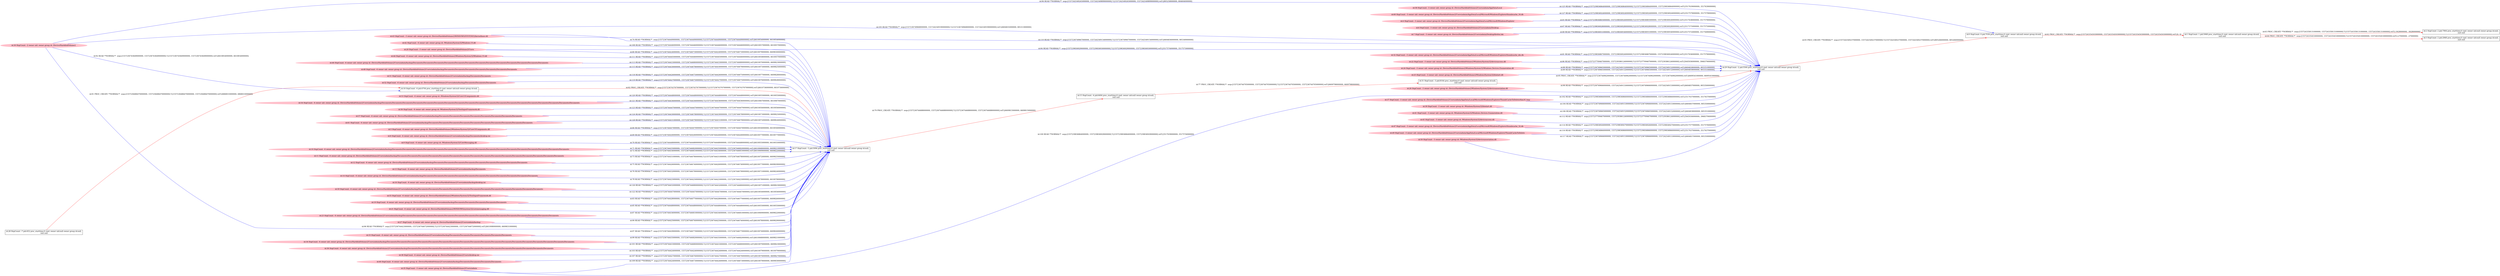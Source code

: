 digraph  {
rankdir=LR
"61"[color=pink,label="id:61 HopCount: -6 owner uid: owner group id: /Device/HarddiskVolume2/Users/admin/backup/Documents/Documents/Documents/Documents/Documents/Documents/Documents/Documents/Documents/Documents ", shape=oval,style=filled];
"17"[color=black,label="id:17 HopCount: -5 pid:5096 proc_starttime:0 cmd: owner uid:null owner group id:null,\n null null", shape=box,style=solid];
"61" -> "17" [id=128,__obj="READ"color=blue,label="id:128 READ **NORMAL**  seqs:[1557236744431000000, 1557236744679000000] T:[1557236744431000000, 1557236744679000000] relT:[6610072000000, 6609824000000]",style=solid];
"0"[color=black,label="id:0 HopCount: 0 pid:7036 proc_starttime:0 cmd: owner uid:null owner group id:null,\n null null", shape=box,style=solid];
"1"[color=black,label="id:1 HopCount: 1 pid:5068 proc_starttime:0 cmd: owner uid:null owner group id:null,\n null null", shape=box,style=solid];
"0" -> "1" [id=62,__obj="PROC_CREATE"color=red,label="id:62 PROC_CREATE **NORMAL**  seqs:[1557243354503000000, 1557243354503000000] T:[1557243354503000000, 1557243354503000000] relT:[0, 0]",style=solid];
"2"[color=black,label="id:2 HopCount: 2 pid:7904 proc_starttime:0 cmd: owner uid:null owner group id:null,\n null null", shape=box,style=solid];
"1" -> "2" [id=63,__obj="PROC_CREATE"color=red,label="id:63 PROC_CREATE **NORMAL**  seqs:[1557243358131000000, 1557243358131000000] T:[1557243358131000000, 1557243358131000000] relT:[-3628000000, -3628000000]",style=solid];
"3"[color=black,label="id:3 HopCount: 2 pid:2068 proc_starttime:0 cmd: owner uid:null owner group id:null,\n null null", shape=box,style=solid];
"1" -> "3" [id=64,__obj="PROC_CREATE"color=red,label="id:64 PROC_CREATE **NORMAL**  seqs:[1557243354530000000, 1557243354530000000] T:[1557243354530000000, 1557243354530000000] relT:[-27000000, -27000000]",style=solid];
"4"[color=pink,label="id:4 HopCount: -3 owner uid: owner group id: /Device/HarddiskVolume2/Users/admin/AppData/Local/Microsoft/Windows/Explorer ", shape=oval,style=filled];
"29"[color=black,label="id:29 HopCount: -2 pid:5500 proc_starttime:0 cmd: owner uid:null owner group id:null,\n null null", shape=box,style=solid];
"4" -> "29" [id=65,__obj="READ"color=blue,label="id:65 READ **NORMAL**  seqs:[1557239836865000000, 1557239836924000000] T:[1557239836865000000, 1557239836924000000] relT:[3517638000000, 3517579000000]",style=solid];
"5"[color=pink,label="id:5 HopCount: -6 owner uid: owner group id: /Device/HarddiskVolume2/Windows/System32/CoreUIComponents.dll ", shape=oval,style=filled];
"5" -> "17" [id=66,__obj="READ"color=blue,label="id:66 READ **NORMAL**  seqs:[1557236744447000000, 1557236744447000000] T:[1557236744447000000, 1557236744447000000] relT:[6610056000000, 6610056000000]",style=solid];
"6"[color=pink,label="id:6 HopCount: -3 owner uid: owner group id: /Device/HarddiskVolume2/Users/admin/Desktop ", shape=oval,style=filled];
"6" -> "29" [id=67,__obj="READ"color=blue,label="id:67 READ **NORMAL**  seqs:[1557239836928000000, 1557239836928000000] T:[1557239836928000000, 1557239836928000000] relT:[3517575000000, 3517575000000]",style=solid];
"7"[color=pink,label="id:7 HopCount: -3 owner uid: owner group id: /Device/HarddiskVolume2/Users/admin/Desktop/firefox.lnk ", shape=oval,style=filled];
"7" -> "29" [id=68,__obj="READ"color=blue,label="id:68 READ **NORMAL**  seqs:[1557239836931000000, 1557239836934000000] T:[1557239836931000000, 1557239836934000000] relT:[3517572000000, 3517569000000]",style=solid];
"8"[color=pink,label="id:8 HopCount: -6 owner uid: owner group id: /Device/HarddiskVolume2/Users/admin/backup/Documents/desktop.ini ", shape=oval,style=filled];
"8" -> "17" [id=69,__obj="READ"color=blue,label="id:69 READ **NORMAL**  seqs:[1557236744426000000, 1557236744426000000] T:[1557236744426000000, 1557236744426000000] relT:[6610077000000, 6610077000000]",style=solid];
"9"[color=pink,label="id:9 HopCount: -6 owner uid: owner group id: /Windows/System32/CoreMessaging.dll ", shape=oval,style=filled];
"9" -> "17" [id=70,__obj="READ"color=blue,label="id:70 READ **NORMAL**  seqs:[1557236744448000000, 1557236744448000000] T:[1557236744448000000, 1557236744448000000] relT:[6610055000000, 6610055000000]",style=solid];
"10"[color=pink,label="id:10 HopCount: -6 owner uid: owner group id: /Device/HarddiskVolume2/Users/admin/backup/Documents/Documents/Documents/Documents/Documents/Documents/Documents/Documents/Documents/Documents/Documents/Documents/Documents/Documents/Documents/Documents/Documents ", shape=oval,style=filled];
"10" -> "17" [id=71,__obj="READ"color=blue,label="id:71 READ **NORMAL**  seqs:[1557236744435000000, 1557236744682000000] T:[1557236744435000000, 1557236744682000000] relT:[6610068000000, 6609821000000]",style=solid];
"11"[color=pink,label="id:11 HopCount: -6 owner uid: owner group id: /Device/HarddiskVolume2/Users/admin/backup/Documents/Documents/Documents/Documents/Documents/Documents/Documents/Documents/Documents/Documents/Documents/Documents/Documents/Documents/Documents/Documents ", shape=oval,style=filled];
"11" -> "17" [id=72,__obj="READ"color=blue,label="id:72 READ **NORMAL**  seqs:[1557236744434000000, 1557236744681000000] T:[1557236744434000000, 1557236744681000000] relT:[6610069000000, 6609822000000]",style=solid];
"12"[color=pink,label="id:12 HopCount: -6 owner uid: owner group id: /Device/HarddiskVolume2/Users/admin/backup/Documents/Documents/Documents/Documents/Documents/Documents/Documents/Documents/Documents ", shape=oval,style=filled];
"12" -> "17" [id=73,__obj="READ"color=blue,label="id:73 READ **NORMAL**  seqs:[1557236744431000000, 1557236744678000000] T:[1557236744431000000, 1557236744678000000] relT:[6610072000000, 6609825000000]",style=solid];
"43"[color=pink,label="id:43 HopCount: -3 owner uid: owner group id: /Device/HarddiskVolume2/WINDOWS/SYSTEM32/kernelbase.dll ", shape=oval,style=filled];
"43" -> "17" [id=74,__obj="READ"color=blue,label="id:74 READ **NORMAL**  seqs:[1557236744449000000, 1557236744449000000] T:[1557236744449000000, 1557236744449000000] relT:[6610054000000, 6610054000000]",style=solid];
"13"[color=pink,label="id:13 HopCount: -6 owner uid: owner group id: /Device/HarddiskVolume2/Users/admin/backup/Documents ", shape=oval,style=filled];
"13" -> "17" [id=75,__obj="READ"color=blue,label="id:75 READ **NORMAL**  seqs:[1557236744426000000, 1557236744674000000] T:[1557236744426000000, 1557236744674000000] relT:[6610077000000, 6609829000000]",style=solid];
"14"[color=pink,label="id:14 HopCount: -6 owner uid: owner group id: /Device/HarddiskVolume2/Users/admin/backup/Documents/Documents/Documents/Documents/Documents/Documents/Documents/Documents/Documents/Documents/Documents ", shape=oval,style=filled];
"14" -> "17" [id=76,__obj="READ"color=blue,label="id:76 READ **NORMAL**  seqs:[1557236744432000000, 1557236744679000000] T:[1557236744432000000, 1557236744679000000] relT:[6610071000000, 6609824000000]",style=solid];
"15"[color=black,label="id:15 HopCount: -4 pid:6404 proc_starttime:0 cmd: owner uid:null owner group id:null,\n null null", shape=box,style=solid];
"31"[color=black,label="id:31 HopCount: -3 pid:8164 proc_starttime:0 cmd: owner uid:null owner group id:null,\n null null", shape=box,style=solid];
"15" -> "31" [id=77,__obj="PROC_CREATE"color=red,label="id:77 PROC_CREATE **NORMAL**  seqs:[1557236744705000000, 1557236744705000000] T:[1557236744705000000, 1557236744705000000] relT:[6609798000000, 6609798000000]",style=solid];
"16"[color=pink,label="id:16 HopCount: -6 owner uid: owner group id: /Device/HarddiskVolume2/Users/admin/backup/desktop.ini ", shape=oval,style=filled];
"16" -> "17" [id=78,__obj="READ"color=blue,label="id:78 READ **NORMAL**  seqs:[1557236744425000000, 1557236744425000000] T:[1557236744425000000, 1557236744425000000] relT:[6610078000000, 6610078000000]",style=solid];
"17" -> "15" [id=79,__obj="PROC_CREATE"color=red,label="id:79 PROC_CREATE **NORMAL**  seqs:[1557236744688000000, 1557236744688000000] T:[1557236744688000000, 1557236744688000000] relT:[6609815000000, 6609815000000]",style=solid];
"20"[color=pink,label="id:20 HopCount: -3 owner uid: owner group id: /Device/HarddiskVolume2/Users ", shape=oval,style=filled];
"20" -> "17" [id=80,__obj="READ"color=blue,label="id:80 READ **NORMAL**  seqs:[1557236744424000000, 1557236744673000000] T:[1557236744424000000, 1557236744673000000] relT:[6610079000000, 6609830000000]",style=solid];
"32"[color=pink,label="id:32 HopCount: -3 owner uid: owner group id: /Device/HarddiskVolume2/Users/admin/AppData/Local/Microsoft/Windows/Explorer/thumbcache_idx.db ", shape=oval,style=filled];
"32" -> "29" [id=81,__obj="READ"color=blue,label="id:81 READ **NORMAL**  seqs:[1557239836867000000, 1557239836924000000] T:[1557239836867000000, 1557239836924000000] relT:[3517636000000, 3517579000000]",style=solid];
"18"[color=black,label="id:18 HopCount: -6 pid:4704 proc_starttime:0 cmd: owner uid:null owner group id:null,\n null null", shape=box,style=solid];
"18" -> "17" [id=82,__obj="PROC_CREATE"color=red,label="id:82 PROC_CREATE **NORMAL**  seqs:[1557236743767000000, 1557236743767000000] T:[1557236743767000000, 1557236743767000000] relT:[6610736000000, 6610736000000]",style=solid];
"19"[color=pink,label="id:19 HopCount: -6 owner uid: owner group id: /Device/HarddiskVolume2/Users/admin/backup/Documents/Documents/Documents/Documents/Documents ", shape=oval,style=filled];
"19" -> "17" [id=83,__obj="READ"color=blue,label="id:83 READ **NORMAL**  seqs:[1557236744428000000, 1557236744677000000] T:[1557236744428000000, 1557236744677000000] relT:[6610075000000, 6609826000000]",style=solid];
"20" -> "29" [id=84,__obj="READ"color=blue,label="id:84 READ **NORMAL**  seqs:[1557239836929000000, 1557239836930000000] T:[1557239836929000000, 1557239836930000000] relT:[3517574000000, 3517573000000]",style=solid];
"21"[color=pink,label="id:21 HopCount: -6 owner uid: owner group id: /Device/HarddiskVolume2/WINDOWS/system32/coremessaging.dll ", shape=oval,style=filled];
"21" -> "17" [id=85,__obj="READ"color=blue,label="id:85 READ **NORMAL**  seqs:[1557236744448000000, 1557236744448000000] T:[1557236744448000000, 1557236744448000000] relT:[6610055000000, 6610055000000]",style=solid];
"22"[color=pink,label="id:22 HopCount: -3 owner uid: owner group id: /Device/HarddiskVolume2/Windows/System32/deviceaccess.dll ", shape=oval,style=filled];
"22" -> "29" [id=86,__obj="READ"color=blue,label="id:86 READ **NORMAL**  seqs:[1557237709467000000, 1557239386124000000] T:[1557237709467000000, 1557239386124000000] relT:[5645036000000, 3968379000000]",style=solid];
"23"[color=pink,label="id:23 HopCount: -6 owner uid: owner group id: /Device/HarddiskVolume2/Users/admin/backup/Documents/Documents/Documents/Documents/Documents/Documents/Documents/Documents/Documents/Documents/Documents/Documents/Documents/Documents/Documents ", shape=oval,style=filled];
"23" -> "17" [id=87,__obj="READ"color=blue,label="id:87 READ **NORMAL**  seqs:[1557236744434000000, 1557236744681000000] T:[1557236744434000000, 1557236744681000000] relT:[6610069000000, 6609822000000]",style=solid];
"24"[color=pink,label="id:24 HopCount: -3 owner uid: owner group id: /Device/HarddiskVolume2/Windows/System32/Windows.Devices.Enumeration.dll ", shape=oval,style=filled];
"24" -> "29" [id=88,__obj="READ"color=blue,label="id:88 READ **NORMAL**  seqs:[1557236749665000000, 1557242549152000000] T:[1557236749665000000, 1557242549152000000] relT:[6604838000000, 805351000000]",style=solid];
"25"[color=pink,label="id:25 HopCount: -3 owner uid: owner group id: /Device/HarddiskVolume2/Windows/System32/biwinrt.dll ", shape=oval,style=filled];
"25" -> "29" [id=89,__obj="READ"color=blue,label="id:89 READ **NORMAL**  seqs:[1557236749665000000, 1557242549152000000] T:[1557236749665000000, 1557242549152000000] relT:[6604838000000, 805351000000]",style=solid];
"27"[color=pink,label="id:27 HopCount: -6 owner uid: owner group id: /Device/HarddiskVolume2/Users/admin/backup ", shape=oval,style=filled];
"27" -> "17" [id=90,__obj="READ"color=blue,label="id:90 READ **NORMAL**  seqs:[1557236744425000000, 1557236744674000000] T:[1557236744425000000, 1557236744674000000] relT:[6610078000000, 6609829000000]",style=solid];
"28"[color=black,label="id:28 HopCount: -7 pid:452 proc_starttime:0 cmd: owner uid:null owner group id:null,\n null null", shape=box,style=solid];
"28" -> "18" [id=91,__obj="PROC_CREATE"color=red,label="id:91 PROC_CREATE **NORMAL**  seqs:[1557236486470000000, 1557236486470000000] T:[1557236486470000000, 1557236486470000000] relT:[6868033000000, 6868033000000]",style=solid];
"30"[color=pink,label="id:30 HopCount: -2 owner uid: owner group id: /Device/HarddiskVolume2 ", shape=oval,style=filled];
"30" -> "18" [id=92,__obj="READ"color=blue,label="id:92 READ **NORMAL**  seqs:[1557236743649000000, 1557236743649000000] T:[1557236743649000000, 1557236743649000000] relT:[6610854000000, 6610854000000]",style=solid];
"29" -> "0" [id=93,__obj="PROC_CREATE"color=red,label="id:93 PROC_CREATE **NORMAL**  seqs:[1557242549237000000, 1557242549237000000] T:[1557242549237000000, 1557242549237000000] relT:[805266000000, 805266000000]",style=solid];
"30" -> "0" [id=94,__obj="READ"color=blue,label="id:94 READ **NORMAL**  seqs:[1557242549245000000, 1557242549899000000] T:[1557242549245000000, 1557242549899000000] relT:[805258000000, 804604000000]",style=solid];
"31" -> "29" [id=95,__obj="PROC_CREATE"color=red,label="id:95 PROC_CREATE **NORMAL**  seqs:[1557236744962000000, 1557236744962000000] T:[1557236744962000000, 1557236744962000000] relT:[6609541000000, 6609541000000]",style=solid];
"30" -> "17" [id=96,__obj="READ"color=blue,label="id:96 READ **NORMAL**  seqs:[1557236744423000000, 1557236744672000000] T:[1557236744423000000, 1557236744672000000] relT:[6610080000000, 6609831000000]",style=solid];
"33"[color=pink,label="id:33 HopCount: -6 owner uid: owner group id: /Device/HarddiskVolume2/Users/admin/backup/Documents/Documents/Documents/Documents/Documents/Documents ", shape=oval,style=filled];
"33" -> "17" [id=97,__obj="READ"color=blue,label="id:97 READ **NORMAL**  seqs:[1557236744429000000, 1557236744677000000] T:[1557236744429000000, 1557236744677000000] relT:[6610074000000, 6609826000000]",style=solid];
"26"[color=pink,label="id:26 HopCount: -3 owner uid: owner group id: /Device/HarddiskVolume2/Windows/System32/deviceassociation.dll ", shape=oval,style=filled];
"26" -> "29" [id=98,__obj="READ"color=blue,label="id:98 READ **NORMAL**  seqs:[1557236749666000000, 1557242549153000000] T:[1557236749666000000, 1557242549153000000] relT:[6604837000000, 805350000000]",style=solid];
"34"[color=pink,label="id:34 HopCount: -6 owner uid: owner group id: /Device/HarddiskVolume2/Users/admin/backup/Documents/Documents/Documents/Documents/Documents/Documents/Documents/Documents/Documents/Documents/Documents/Documents/Documents/Documents/Documents/Documents/Documents/Documents ", shape=oval,style=filled];
"34" -> "17" [id=99,__obj="READ"color=blue,label="id:99 READ **NORMAL**  seqs:[1557236744435000000, 1557236744682000000] T:[1557236744435000000, 1557236744682000000] relT:[6610068000000, 6609821000000]",style=solid];
"35"[color=pink,label="id:35 HopCount: -3 owner uid: owner group id: /Device/HarddiskVolume2/Users/admin ", shape=oval,style=filled];
"35" -> "29" [id=100,__obj="READ"color=blue,label="id:100 READ **NORMAL**  seqs:[1557239836864000000, 1557239836929000000] T:[1557239836864000000, 1557239836929000000] relT:[3517639000000, 3517574000000]",style=solid];
"36"[color=pink,label="id:36 HopCount: -6 owner uid: owner group id: /Device/HarddiskVolume2/Users/admin/backup/Documents/Documents/Documents/Documents/Documents/Documents/Documents/Documents/Documents/Documents/Documents/Documents/Documents/Documents ", shape=oval,style=filled];
"36" -> "17" [id=101,__obj="READ"color=blue,label="id:101 READ **NORMAL**  seqs:[1557236744433000000, 1557236744680000000] T:[1557236744433000000, 1557236744680000000] relT:[6610070000000, 6609823000000]",style=solid];
"37"[color=pink,label="id:37 HopCount: -3 owner uid: owner group id: /Device/HarddiskVolume2/Users/admin/AppData/Local/Microsoft/Windows/Explorer/ThumbCacheToDelete/thm3C.tmp ", shape=oval,style=filled];
"37" -> "29" [id=102,__obj="READ"color=blue,label="id:102 READ **NORMAL**  seqs:[1557239836866000000, 1557239836866000000] T:[1557239836866000000, 1557239836866000000] relT:[3517637000000, 3517637000000]",style=solid];
"38"[color=pink,label="id:38 HopCount: -6 owner uid: owner group id: /Device/HarddiskVolume2/Users/desktop.ini ", shape=oval,style=filled];
"38" -> "17" [id=103,__obj="READ"color=blue,label="id:103 READ **NORMAL**  seqs:[1557236744424000000, 1557236744424000000] T:[1557236744424000000, 1557236744424000000] relT:[6610079000000, 6610079000000]",style=solid];
"39"[color=pink,label="id:39 HopCount: -3 owner uid: owner group id: /Windows/System32/biwinrt.dll ", shape=oval,style=filled];
"39" -> "29" [id=104,__obj="READ"color=blue,label="id:104 READ **NORMAL**  seqs:[1557236749666000000, 1557242549153000000] T:[1557236749666000000, 1557242549153000000] relT:[6604837000000, 805350000000]",style=solid];
"30" -> "29" [id=105,__obj="READ"color=blue,label="id:105 READ **NORMAL**  seqs:[1557236749668000000, 1557242549190000000] T:[1557236749668000000, 1557242549190000000] relT:[6604835000000, 805313000000]",style=solid];
"41"[color=pink,label="id:41 HopCount: -3 owner uid: owner group id: /Windows/System32/Windows.Devices.Enumeration.dll ", shape=oval,style=filled];
"41" -> "29" [id=106,__obj="READ"color=blue,label="id:106 READ **NORMAL**  seqs:[1557236749665000000, 1557242549152000000] T:[1557236749665000000, 1557242549152000000] relT:[6604838000000, 805351000000]",style=solid];
"40"[color=pink,label="id:40 HopCount: -6 owner uid: owner group id: /Device/HarddiskVolume2/Users/admin/backup/Documents/Documents/Documents/Documents ", shape=oval,style=filled];
"40" -> "17" [id=107,__obj="READ"color=blue,label="id:107 READ **NORMAL**  seqs:[1557236744427000000, 1557236744676000000] T:[1557236744427000000, 1557236744676000000] relT:[6610076000000, 6609827000000]",style=solid];
"42"[color=pink,label="id:42 HopCount: -6 owner uid: owner group id: /Windows/System32/Windows.UI.dll ", shape=oval,style=filled];
"42" -> "17" [id=108,__obj="READ"color=blue,label="id:108 READ **NORMAL**  seqs:[1557236744446000000, 1557236744446000000] T:[1557236744446000000, 1557236744446000000] relT:[6610057000000, 6610057000000]",style=solid];
"35" -> "17" [id=109,__obj="READ"color=blue,label="id:109 READ **NORMAL**  seqs:[1557236744424000000, 1557236744673000000] T:[1557236744424000000, 1557236744673000000] relT:[6610079000000, 6609830000000]",style=solid];
"43" -> "29" [id=110,__obj="READ"color=blue,label="id:110 READ **NORMAL**  seqs:[1557236749667000000, 1557242549154000000] T:[1557236749667000000, 1557242549154000000] relT:[6604836000000, 805349000000]",style=solid];
"44"[color=pink,label="id:44 HopCount: -6 owner uid: owner group id: /Device/HarddiskVolume2/Windows/System32/Windows.UI.dll ", shape=oval,style=filled];
"44" -> "17" [id=111,__obj="READ"color=blue,label="id:111 READ **NORMAL**  seqs:[1557236744445000000, 1557236744446000000] T:[1557236744445000000, 1557236744446000000] relT:[6610058000000, 6610057000000]",style=solid];
"45"[color=pink,label="id:45 HopCount: -3 owner uid: owner group id: /Windows/System32/deviceaccess.dll ", shape=oval,style=filled];
"45" -> "29" [id=112,__obj="READ"color=blue,label="id:112 READ **NORMAL**  seqs:[1557237709467000000, 1557239386124000000] T:[1557237709467000000, 1557239386124000000] relT:[5645036000000, 3968379000000]",style=solid];
"46"[color=pink,label="id:46 HopCount: -6 owner uid: owner group id: /Device/HarddiskVolume2/Users/admin/backup/Documents/Documents/Documents/Documents/Documents/Documents/Documents/Documents/Documents/Documents/Documents/Documents/Documents ", shape=oval,style=filled];
"46" -> "17" [id=113,__obj="READ"color=blue,label="id:113 READ **NORMAL**  seqs:[1557236744433000000, 1557236744680000000] T:[1557236744433000000, 1557236744680000000] relT:[6610070000000, 6609823000000]",style=solid];
"47"[color=pink,label="id:47 HopCount: -3 owner uid: owner group id: /Device/HarddiskVolume2/Users/admin/AppData/Local/Microsoft/Windows/Explorer/thumbcache_32.db ", shape=oval,style=filled];
"47" -> "29" [id=114,__obj="READ"color=blue,label="id:114 READ **NORMAL**  seqs:[1557239836926000000, 1557239836927000000] T:[1557239836926000000, 1557239836927000000] relT:[3517577000000, 3517576000000]",style=solid];
"48"[color=pink,label="id:48 HopCount: -6 owner uid: owner group id: /Device/HarddiskVolume2/Users/admin/backup/Documents/Documents/Documents/Documents/Documents/Documents/Documents ", shape=oval,style=filled];
"48" -> "17" [id=115,__obj="READ"color=blue,label="id:115 READ **NORMAL**  seqs:[1557236744430000000, 1557236744678000000] T:[1557236744430000000, 1557236744678000000] relT:[6610073000000, 6609825000000]",style=solid];
"49"[color=pink,label="id:49 HopCount: -3 owner uid: owner group id: /Device/HarddiskVolume2/Users/admin/AppData/Local/Microsoft/Windows/Explorer/ThumbCacheToDelete ", shape=oval,style=filled];
"49" -> "29" [id=116,__obj="READ"color=blue,label="id:116 READ **NORMAL**  seqs:[1557239836866000000, 1557239836866000000] T:[1557239836866000000, 1557239836866000000] relT:[3517637000000, 3517637000000]",style=solid];
"50"[color=pink,label="id:50 HopCount: -3 owner uid: owner group id: /Windows/System32/deviceassociation.dll ", shape=oval,style=filled];
"50" -> "29" [id=117,__obj="READ"color=blue,label="id:117 READ **NORMAL**  seqs:[1557236749666000000, 1557242549153000000] T:[1557236749666000000, 1557242549153000000] relT:[6604837000000, 805350000000]",style=solid];
"51"[color=pink,label="id:51 HopCount: -6 owner uid: owner group id: /Device/HarddiskVolume2/Users/admin/backup/Documents/Documents ", shape=oval,style=filled];
"51" -> "17" [id=118,__obj="READ"color=blue,label="id:118 READ **NORMAL**  seqs:[1557236744426000000, 1557236744675000000] T:[1557236744426000000, 1557236744675000000] relT:[6610077000000, 6609828000000]",style=solid];
"52"[color=pink,label="id:52 HopCount: -6 owner uid: owner group id: /Device/HarddiskVolume2/Users/admin/backup/Documents/Documents/Documents ", shape=oval,style=filled];
"52" -> "17" [id=119,__obj="READ"color=blue,label="id:119 READ **NORMAL**  seqs:[1557236744427000000, 1557236744675000000] T:[1557236744427000000, 1557236744675000000] relT:[6610076000000, 6609828000000]",style=solid];
"53"[color=pink,label="id:53 HopCount: -6 owner uid: owner group id: /Windows/System32/CoreUIComponents.dll ", shape=oval,style=filled];
"53" -> "17" [id=120,__obj="READ"color=blue,label="id:120 READ **NORMAL**  seqs:[1557236744448000000, 1557236744448000000] T:[1557236744448000000, 1557236744448000000] relT:[6610055000000, 6610055000000]",style=solid];
"54"[color=pink,label="id:54 HopCount: -6 owner uid: owner group id: /Device/HarddiskVolume2/Users/admin/backup/Documents/Documents/Documents/Documents/Documents/Documents/Documents/Documents/Documents/Documents/Documents/Documents/Documents/Documents/Documents/Documents/Documents/Documents/Documents ", shape=oval,style=filled];
"54" -> "17" [id=121,__obj="READ"color=blue,label="id:121 READ **NORMAL**  seqs:[1557236744436000000, 1557236744436000000] T:[1557236744436000000, 1557236744436000000] relT:[6610067000000, 6610067000000]",style=solid];
"55"[color=pink,label="id:55 HopCount: -6 owner uid: owner group id: /Device/HarddiskVolume2/Windows/System32/TextInputFramework.dll ", shape=oval,style=filled];
"55" -> "17" [id=122,__obj="READ"color=blue,label="id:122 READ **NORMAL**  seqs:[1557236744447000000, 1557236744447000000] T:[1557236744447000000, 1557236744447000000] relT:[6610056000000, 6610056000000]",style=solid];
"56"[color=pink,label="id:56 HopCount: -6 owner uid: owner group id: /Windows/System32/TextInputFramework.dll ", shape=oval,style=filled];
"56" -> "17" [id=123,__obj="READ"color=blue,label="id:123 READ **NORMAL**  seqs:[1557236744447000000, 1557236744447000000] T:[1557236744447000000, 1557236744447000000] relT:[6610056000000, 6610056000000]",style=solid];
"57"[color=pink,label="id:57 HopCount: -6 owner uid: owner group id: /Device/HarddiskVolume2/Users/admin/backup/Documents/Documents/Documents/Documents/Documents/Documents/Documents/Documents ", shape=oval,style=filled];
"57" -> "17" [id=124,__obj="READ"color=blue,label="id:124 READ **NORMAL**  seqs:[1557236744430000000, 1557236744678000000] T:[1557236744430000000, 1557236744678000000] relT:[6610073000000, 6609825000000]",style=solid];
"58"[color=pink,label="id:58 HopCount: -3 owner uid: owner group id: /Device/HarddiskVolume2/Users/admin/AppData/Local ", shape=oval,style=filled];
"58" -> "29" [id=125,__obj="READ"color=blue,label="id:125 READ **NORMAL**  seqs:[1557239836864000000, 1557239836864000000] T:[1557239836864000000, 1557239836864000000] relT:[3517639000000, 3517639000000]",style=solid];
"59"[color=pink,label="id:59 HopCount: -6 owner uid: owner group id: /Device/HarddiskVolume2/Users/admin/backup/Documents/Documents/Documents/Documents/Documents/Documents/Documents/Documents/Documents/Documents/Documents/Documents ", shape=oval,style=filled];
"59" -> "17" [id=126,__obj="READ"color=blue,label="id:126 READ **NORMAL**  seqs:[1557236744432000000, 1557236744680000000] T:[1557236744432000000, 1557236744680000000] relT:[6610071000000, 6609823000000]",style=solid];
"60"[color=pink,label="id:60 HopCount: -3 owner uid: owner group id: /Device/HarddiskVolume2/Users/admin/AppData/Local/Microsoft/Windows/Explorer/thumbcache_16.db ", shape=oval,style=filled];
"60" -> "29" [id=127,__obj="READ"color=blue,label="id:127 READ **NORMAL**  seqs:[1557239836924000000, 1557239836924000000] T:[1557239836924000000, 1557239836924000000] relT:[3517579000000, 3517579000000]",style=solid];
}